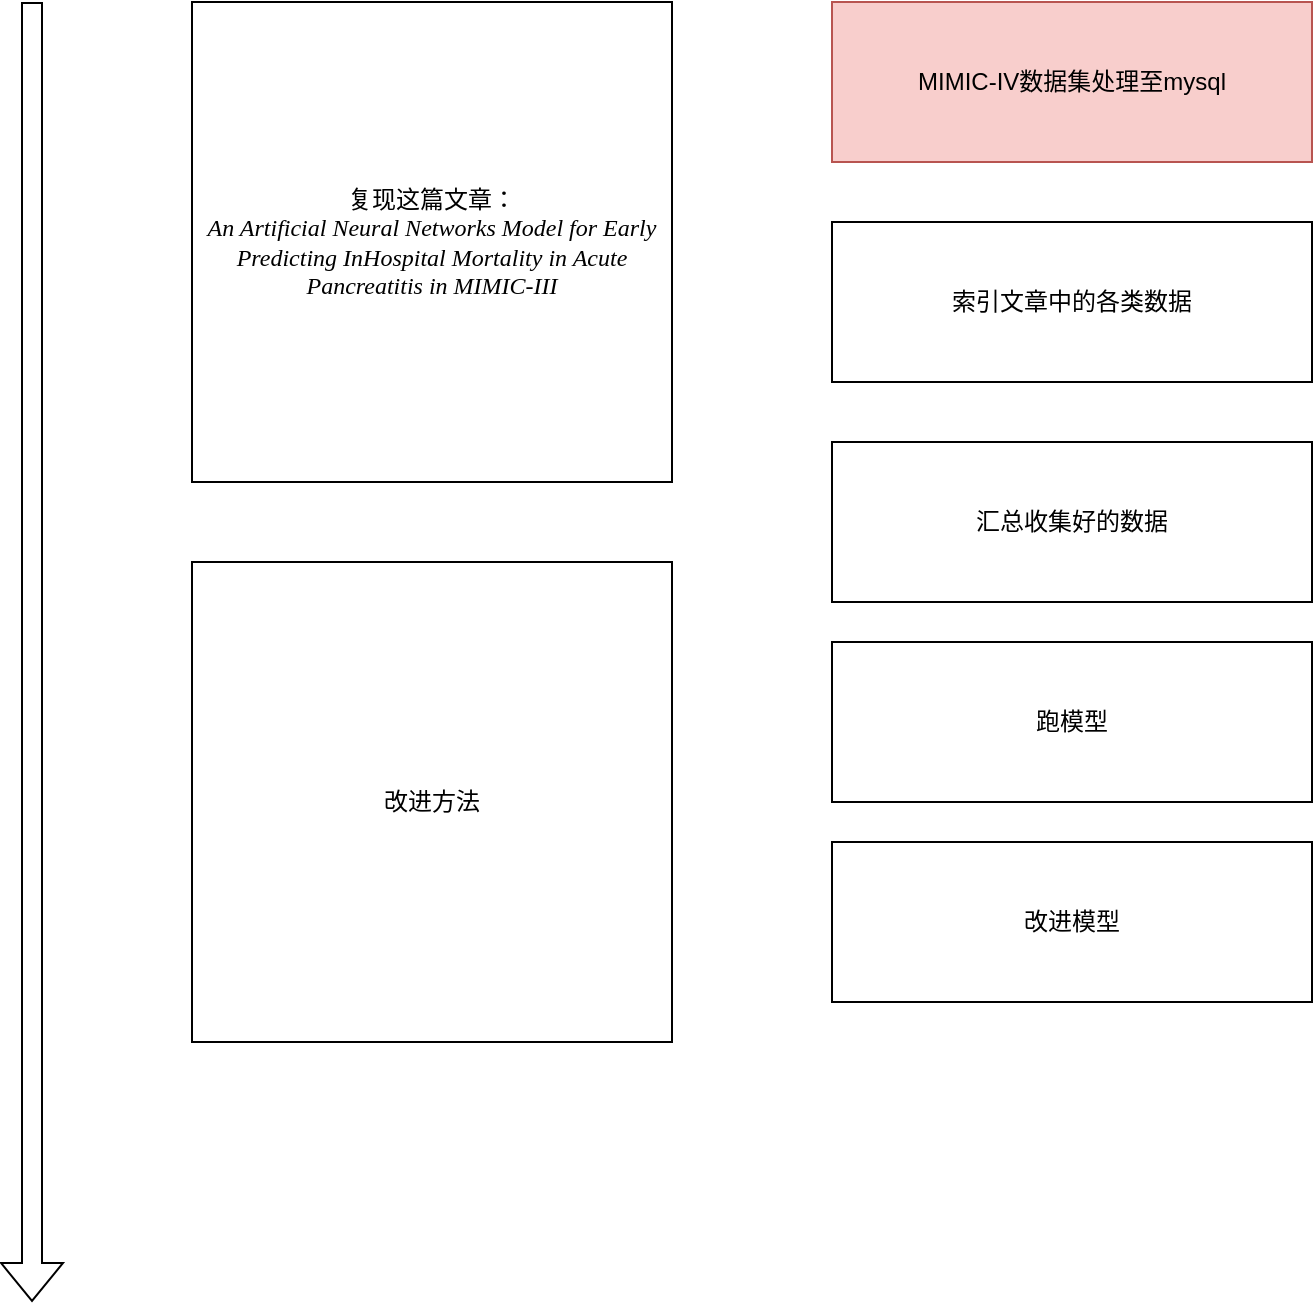 <mxfile version="22.0.2" type="github">
  <diagram name="第 1 页" id="7O3Kg-KRfWPKgHHtU9hB">
    <mxGraphModel dx="1038" dy="727" grid="1" gridSize="10" guides="1" tooltips="1" connect="1" arrows="1" fold="1" page="1" pageScale="1" pageWidth="827" pageHeight="1169" math="0" shadow="0">
      <root>
        <mxCell id="0" />
        <mxCell id="1" parent="0" />
        <mxCell id="XYEtX3pV0pkAWWxinhWe-1" value="&lt;font face=&quot;Times New Roman&quot;&gt;复现这篇文章：&lt;br&gt;&lt;i&gt;An Artificial Neural Networks Model for Early Predicting InHospital Mortality in Acute Pancreatitis in MIMIC-III&lt;/i&gt;&lt;/font&gt;" style="whiteSpace=wrap;html=1;aspect=fixed;align=center;verticalAlign=middle;" vertex="1" parent="1">
          <mxGeometry x="240" y="240" width="240" height="240" as="geometry" />
        </mxCell>
        <mxCell id="XYEtX3pV0pkAWWxinhWe-2" value="&lt;font face=&quot;Times New Roman&quot;&gt;改进方法&lt;/font&gt;" style="whiteSpace=wrap;html=1;aspect=fixed;align=center;verticalAlign=middle;" vertex="1" parent="1">
          <mxGeometry x="240" y="520" width="240" height="240" as="geometry" />
        </mxCell>
        <mxCell id="XYEtX3pV0pkAWWxinhWe-4" value="" style="shape=flexArrow;endArrow=classic;html=1;rounded=0;" edge="1" parent="1">
          <mxGeometry width="50" height="50" relative="1" as="geometry">
            <mxPoint x="160" y="240.0" as="sourcePoint" />
            <mxPoint x="160" y="890" as="targetPoint" />
          </mxGeometry>
        </mxCell>
        <mxCell id="XYEtX3pV0pkAWWxinhWe-5" value="MIMIC-IV数据集处理至mysql" style="rounded=0;whiteSpace=wrap;html=1;fillColor=#f8cecc;strokeColor=#b85450;" vertex="1" parent="1">
          <mxGeometry x="560" y="240" width="240" height="80" as="geometry" />
        </mxCell>
        <mxCell id="XYEtX3pV0pkAWWxinhWe-6" value="索引文章中的各类数据" style="rounded=0;whiteSpace=wrap;html=1;" vertex="1" parent="1">
          <mxGeometry x="560" y="350" width="240" height="80" as="geometry" />
        </mxCell>
        <mxCell id="XYEtX3pV0pkAWWxinhWe-7" value="汇总收集好的数据" style="rounded=0;whiteSpace=wrap;html=1;" vertex="1" parent="1">
          <mxGeometry x="560" y="460" width="240" height="80" as="geometry" />
        </mxCell>
        <mxCell id="XYEtX3pV0pkAWWxinhWe-8" value="跑模型" style="rounded=0;whiteSpace=wrap;html=1;" vertex="1" parent="1">
          <mxGeometry x="560" y="560" width="240" height="80" as="geometry" />
        </mxCell>
        <mxCell id="XYEtX3pV0pkAWWxinhWe-9" value="改进模型" style="rounded=0;whiteSpace=wrap;html=1;" vertex="1" parent="1">
          <mxGeometry x="560" y="660" width="240" height="80" as="geometry" />
        </mxCell>
      </root>
    </mxGraphModel>
  </diagram>
</mxfile>
